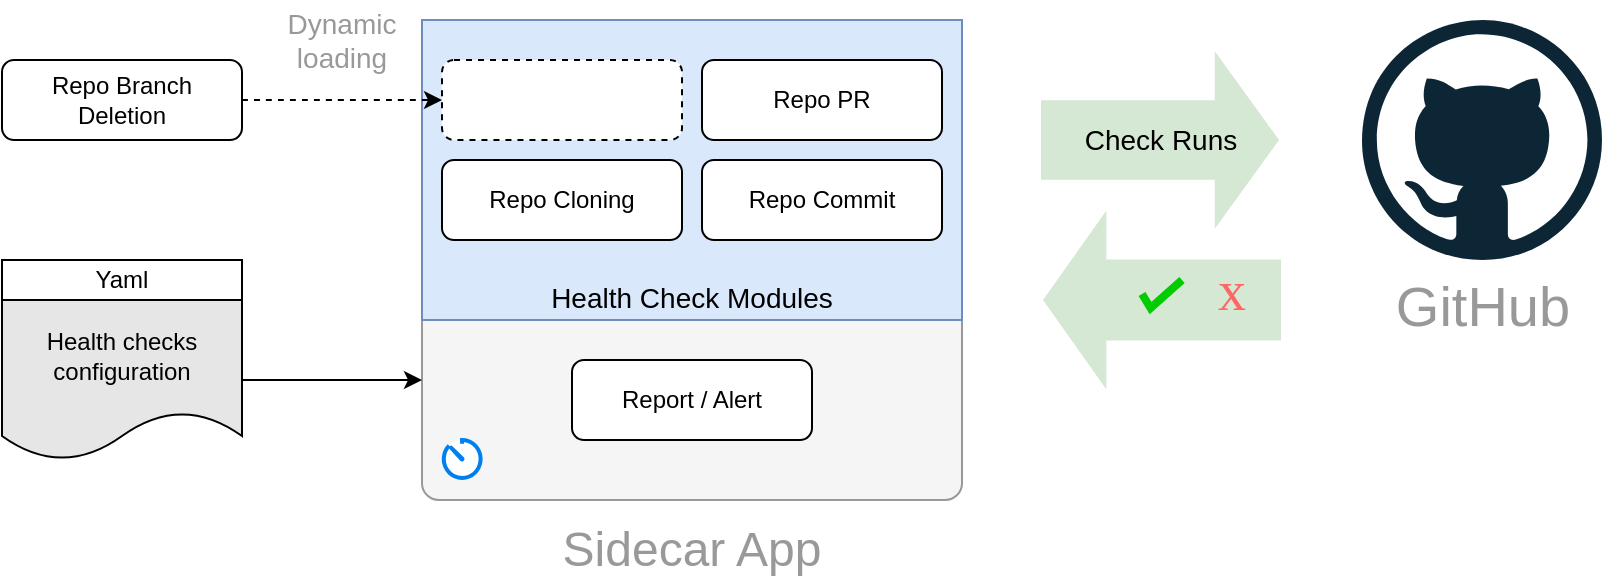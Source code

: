 <mxfile>
    <diagram id="qpWHc8t4BAuSYqwHl0R3" name="Page-1">
        <mxGraphModel dx="506" dy="441" grid="1" gridSize="10" guides="1" tooltips="1" connect="1" arrows="1" fold="1" page="1" pageScale="1" pageWidth="850" pageHeight="1100" math="0" shadow="0">
            <root>
                <mxCell id="0"/>
                <mxCell id="1" parent="0"/>
                <mxCell id="6" value="" style="rounded=1;whiteSpace=wrap;html=1;fontSize=28;arcSize=7;strokeColor=#999999;fillColor=#f5f5f5;fontColor=#333333;" parent="1" vertex="1">
                    <mxGeometry x="250" y="280" width="270" height="120" as="geometry"/>
                </mxCell>
                <mxCell id="14" value="Health Check Modules" style="text;html=1;strokeColor=#6c8ebf;fillColor=#dae8fc;align=center;verticalAlign=bottom;whiteSpace=wrap;rounded=0;fontSize=14;rotation=0;" parent="1" vertex="1">
                    <mxGeometry x="250" y="160" width="270" height="150" as="geometry"/>
                </mxCell>
                <mxCell id="44" value="" style="shape=flexArrow;endArrow=classic;html=1;curved=1;endWidth=46;endSize=9.565;width=38.4;fillColor=#d5e8d4;strokeColor=none;labelBackgroundColor=none;strokeWidth=3;" edge="1" parent="1">
                    <mxGeometry width="50" height="50" relative="1" as="geometry">
                        <mxPoint x="681" y="300" as="sourcePoint"/>
                        <mxPoint x="559" y="300" as="targetPoint"/>
                        <mxPoint as="offset"/>
                        <Array as="points">
                            <mxPoint x="629" y="300"/>
                        </Array>
                    </mxGeometry>
                </mxCell>
                <mxCell id="2" value="Repo Cloning" style="rounded=1;whiteSpace=wrap;html=1;" parent="1" vertex="1">
                    <mxGeometry x="260" y="230" width="120" height="40" as="geometry"/>
                </mxCell>
                <mxCell id="4" value="Repo Commit" style="rounded=1;whiteSpace=wrap;html=1;" parent="1" vertex="1">
                    <mxGeometry x="390" y="230" width="120" height="40" as="geometry"/>
                </mxCell>
                <mxCell id="8" value="GitHub" style="dashed=0;outlineConnect=0;html=1;align=center;labelPosition=center;verticalLabelPosition=bottom;verticalAlign=top;shape=mxgraph.weblogos.github;fontSize=28;fontColor=#999999;" parent="1" vertex="1">
                    <mxGeometry x="720" y="160" width="120" height="120" as="geometry"/>
                </mxCell>
                <mxCell id="15" value="Sidecar App" style="text;html=1;strokeColor=none;fillColor=none;align=center;verticalAlign=middle;whiteSpace=wrap;rounded=0;fontSize=24;fontColor=#999999;" parent="1" vertex="1">
                    <mxGeometry x="260" y="410" width="250" height="30" as="geometry"/>
                </mxCell>
                <mxCell id="22" value="" style="html=1;verticalLabelPosition=bottom;align=center;labelBackgroundColor=#ffffff;verticalAlign=top;strokeWidth=2;strokeColor=#0080F0;shadow=0;dashed=0;shape=mxgraph.ios7.icons.gauge;" parent="1" vertex="1">
                    <mxGeometry x="260" y="370" width="20" height="20" as="geometry"/>
                </mxCell>
                <mxCell id="24" value="Report / Alert" style="rounded=1;whiteSpace=wrap;html=1;" parent="1" vertex="1">
                    <mxGeometry x="325" y="330" width="120" height="40" as="geometry"/>
                </mxCell>
                <mxCell id="28" style="edgeStyle=orthogonalEdgeStyle;html=1;dashed=1;curved=1;" parent="1" source="26" target="36" edge="1">
                    <mxGeometry relative="1" as="geometry">
                        <mxPoint x="280" y="180" as="targetPoint"/>
                    </mxGeometry>
                </mxCell>
                <mxCell id="26" value="Repo Branch &lt;br&gt;Deletion" style="rounded=1;whiteSpace=wrap;html=1;" parent="1" vertex="1">
                    <mxGeometry x="40" y="180" width="120" height="40" as="geometry"/>
                </mxCell>
                <mxCell id="27" value="Dynamic &lt;br&gt;loading" style="text;html=1;strokeColor=none;fillColor=none;align=center;verticalAlign=middle;whiteSpace=wrap;rounded=0;labelBackgroundColor=none;fontSize=14;fontColor=#999999;" parent="1" vertex="1">
                    <mxGeometry x="160" y="150" width="100" height="40" as="geometry"/>
                </mxCell>
                <mxCell id="31" value="" style="group" parent="1" vertex="1" connectable="0">
                    <mxGeometry x="40" y="270" width="120" height="110" as="geometry"/>
                </mxCell>
                <mxCell id="29" value="Health checks configuration" style="shape=document;whiteSpace=wrap;html=1;boundedLbl=1;strokeColor=default;fillColor=#E6E6E6;" parent="31" vertex="1">
                    <mxGeometry y="30.0" width="120.0" height="80" as="geometry"/>
                </mxCell>
                <mxCell id="30" value="Yaml" style="text;html=1;strokeColor=default;fillColor=default;align=center;verticalAlign=middle;whiteSpace=wrap;rounded=0;labelBackgroundColor=none;labelBorderColor=none;" parent="31" vertex="1">
                    <mxGeometry y="10" width="120" height="20" as="geometry"/>
                </mxCell>
                <mxCell id="32" style="edgeStyle=none;html=1;entryX=0;entryY=0.5;entryDx=0;entryDy=0;" parent="1" source="29" target="6" edge="1">
                    <mxGeometry relative="1" as="geometry"/>
                </mxCell>
                <mxCell id="3" value="Repo PR" style="rounded=1;whiteSpace=wrap;html=1;" parent="1" vertex="1">
                    <mxGeometry x="390" y="180" width="120" height="40" as="geometry"/>
                </mxCell>
                <mxCell id="36" value="" style="rounded=1;whiteSpace=wrap;html=1;dashed=1;" parent="1" vertex="1">
                    <mxGeometry x="260" y="180" width="120" height="40" as="geometry"/>
                </mxCell>
                <mxCell id="42" value="" style="html=1;verticalLabelPosition=bottom;labelBackgroundColor=#ffffff;verticalAlign=middle;shadow=0;dashed=0;strokeWidth=4;shape=mxgraph.ios7.misc.check;strokeColor=#00CC00;fontStyle=0" vertex="1" parent="1">
                    <mxGeometry x="610" y="290" width="20" height="14" as="geometry"/>
                </mxCell>
                <mxCell id="43" value="x" style="text;html=1;strokeColor=none;fillColor=none;align=center;verticalAlign=middle;whiteSpace=wrap;rounded=0;strokeWidth=4;fontSize=28;fontColor=#FF6666;fontStyle=0;fontFamily=Tahoma;" vertex="1" parent="1">
                    <mxGeometry x="640" y="280" width="30" height="30" as="geometry"/>
                </mxCell>
                <mxCell id="46" value="&lt;span style=&quot;color: rgb(0, 0, 0); font-family: Helvetica; font-size: 14px; font-style: normal; font-variant-ligatures: normal; font-variant-caps: normal; font-weight: 400; letter-spacing: normal; orphans: 2; text-align: center; text-indent: 0px; text-transform: none; widows: 2; word-spacing: 0px; -webkit-text-stroke-width: 0px; text-decoration-thickness: initial; text-decoration-style: initial; text-decoration-color: initial; float: none; display: inline !important;&quot;&gt;Check Runs&lt;/span&gt;" style="shape=flexArrow;endArrow=classic;html=1;curved=1;endWidth=46;endSize=9.701;width=37.867;fillColor=#d5e8d4;strokeColor=none;labelBackgroundColor=none;strokeWidth=3;" edge="1" parent="1">
                    <mxGeometry width="50" height="50" relative="1" as="geometry">
                        <mxPoint x="558" y="220" as="sourcePoint"/>
                        <mxPoint x="680" y="220" as="targetPoint"/>
                        <mxPoint as="offset"/>
                        <Array as="points">
                            <mxPoint x="618" y="220"/>
                        </Array>
                    </mxGeometry>
                </mxCell>
            </root>
        </mxGraphModel>
    </diagram>
</mxfile>
